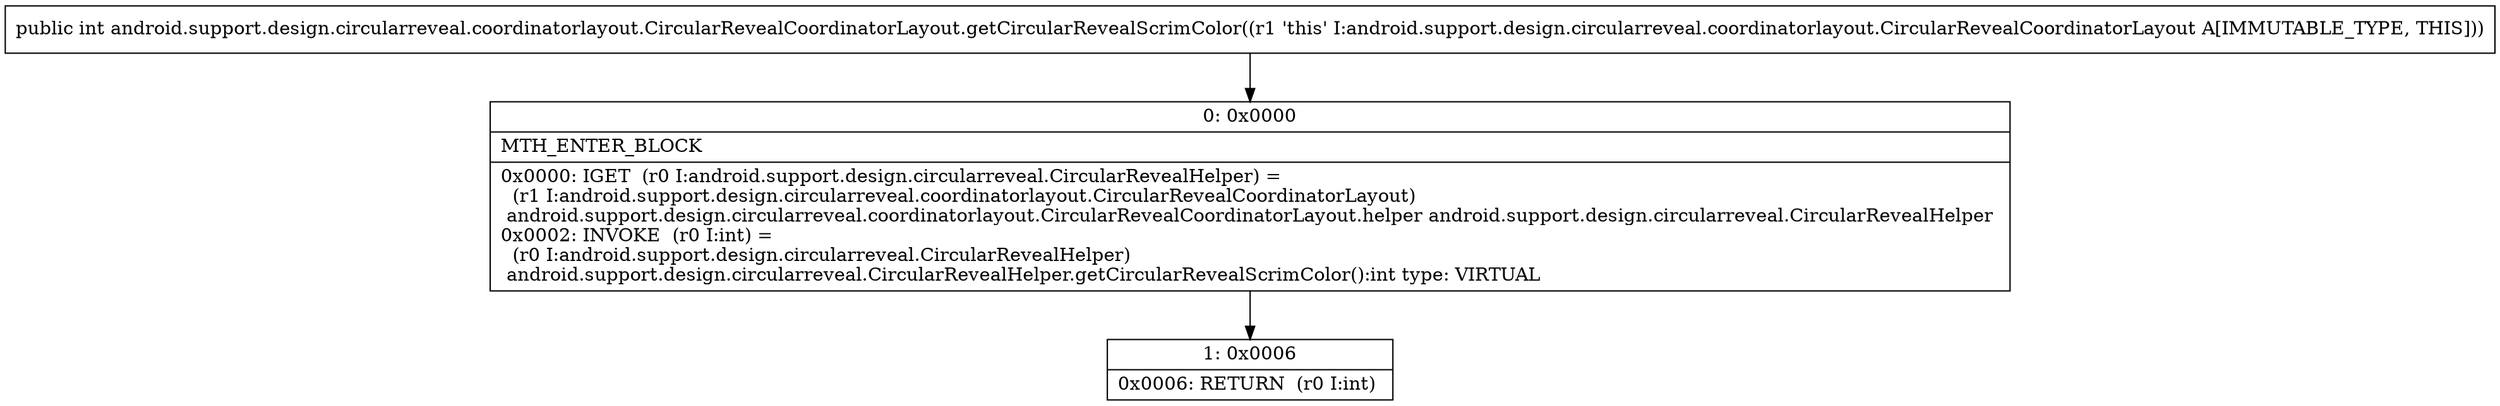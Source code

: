 digraph "CFG forandroid.support.design.circularreveal.coordinatorlayout.CircularRevealCoordinatorLayout.getCircularRevealScrimColor()I" {
Node_0 [shape=record,label="{0\:\ 0x0000|MTH_ENTER_BLOCK\l|0x0000: IGET  (r0 I:android.support.design.circularreveal.CircularRevealHelper) = \l  (r1 I:android.support.design.circularreveal.coordinatorlayout.CircularRevealCoordinatorLayout)\l android.support.design.circularreveal.coordinatorlayout.CircularRevealCoordinatorLayout.helper android.support.design.circularreveal.CircularRevealHelper \l0x0002: INVOKE  (r0 I:int) = \l  (r0 I:android.support.design.circularreveal.CircularRevealHelper)\l android.support.design.circularreveal.CircularRevealHelper.getCircularRevealScrimColor():int type: VIRTUAL \l}"];
Node_1 [shape=record,label="{1\:\ 0x0006|0x0006: RETURN  (r0 I:int) \l}"];
MethodNode[shape=record,label="{public int android.support.design.circularreveal.coordinatorlayout.CircularRevealCoordinatorLayout.getCircularRevealScrimColor((r1 'this' I:android.support.design.circularreveal.coordinatorlayout.CircularRevealCoordinatorLayout A[IMMUTABLE_TYPE, THIS])) }"];
MethodNode -> Node_0;
Node_0 -> Node_1;
}


